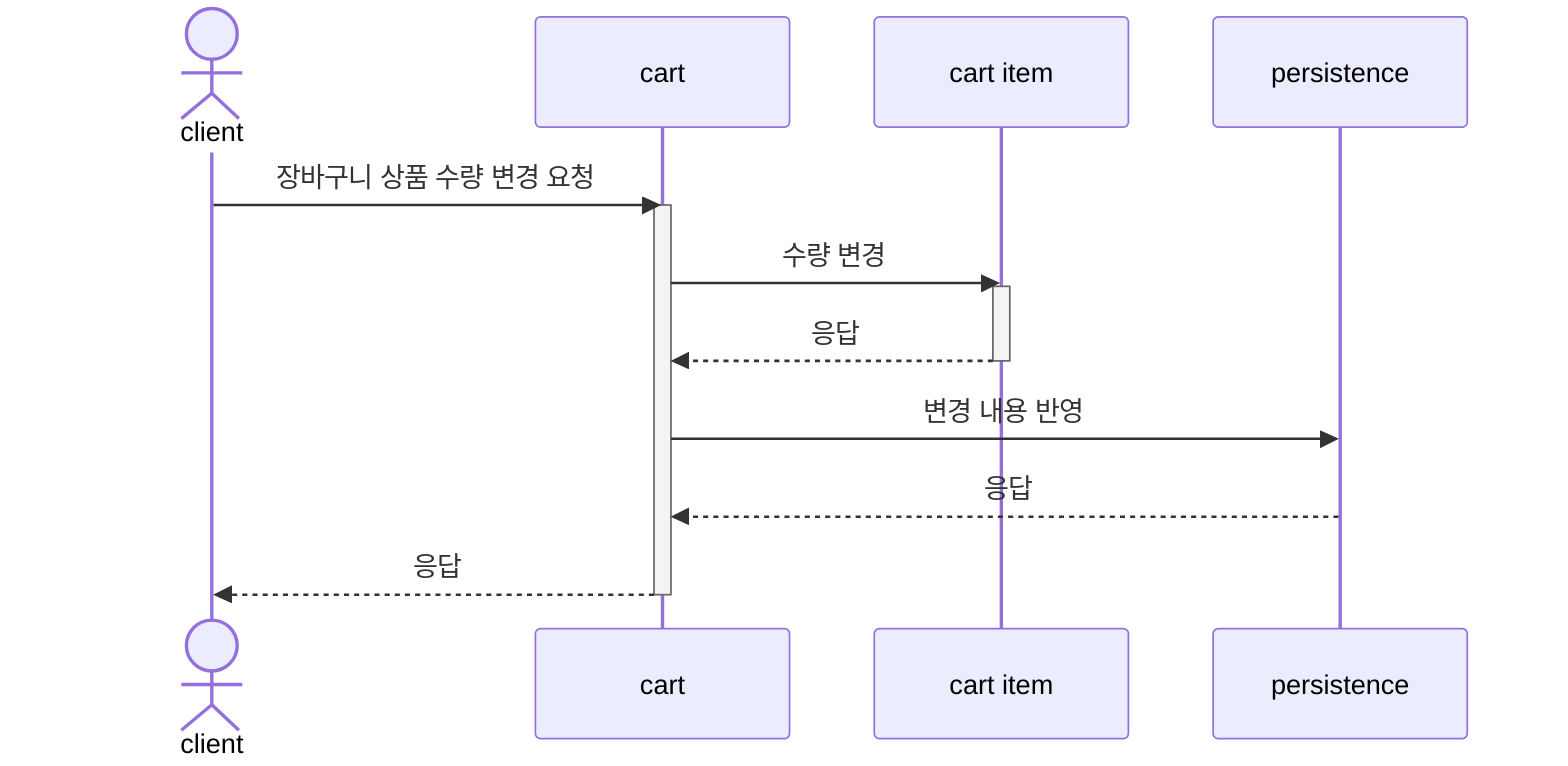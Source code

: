 sequenceDiagram
    actor client
    participant cart
    participant cart item
    participant persistence
    client ->> cart: 장바구니 상품 수량 변경 요청
    activate cart
    cart ->> cart item:  수량 변경
    activate cart item
    cart item -->> cart: 응답
    deactivate cart item
    cart ->> persistence: 변경 내용 반영
    persistence -->> cart: 응답
    cart -->> client:  응답
    deactivate cart